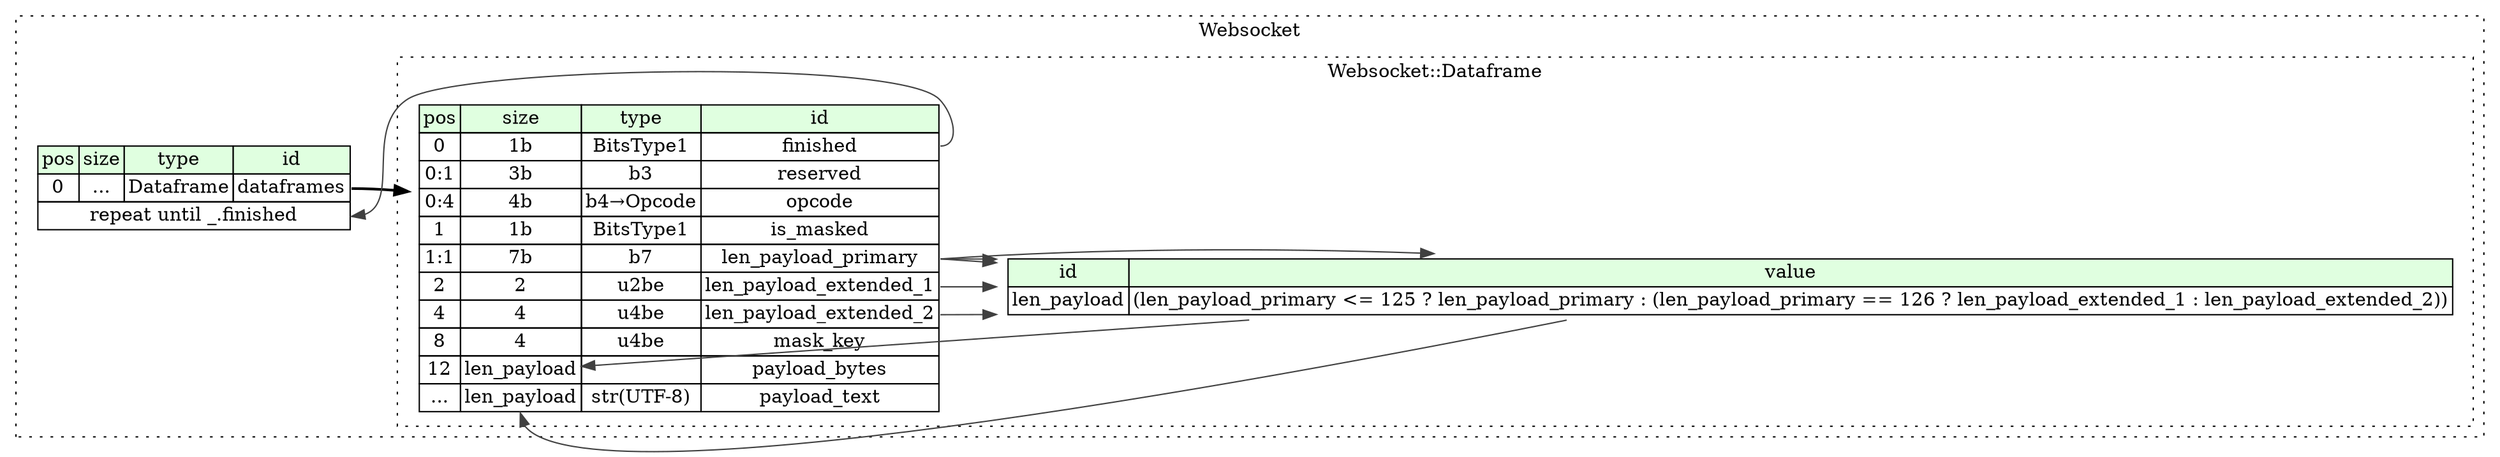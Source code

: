 digraph {
	rankdir=LR;
	node [shape=plaintext];
	subgraph cluster__websocket {
		label="Websocket";
		graph[style=dotted];

		websocket__seq [label=<<TABLE BORDER="0" CELLBORDER="1" CELLSPACING="0">
			<TR><TD BGCOLOR="#E0FFE0">pos</TD><TD BGCOLOR="#E0FFE0">size</TD><TD BGCOLOR="#E0FFE0">type</TD><TD BGCOLOR="#E0FFE0">id</TD></TR>
			<TR><TD PORT="dataframes_pos">0</TD><TD PORT="dataframes_size">...</TD><TD>Dataframe</TD><TD PORT="dataframes_type">dataframes</TD></TR>
			<TR><TD COLSPAN="4" PORT="dataframes__repeat">repeat until _.finished</TD></TR>
		</TABLE>>];
		subgraph cluster__dataframe {
			label="Websocket::Dataframe";
			graph[style=dotted];

			dataframe__seq [label=<<TABLE BORDER="0" CELLBORDER="1" CELLSPACING="0">
				<TR><TD BGCOLOR="#E0FFE0">pos</TD><TD BGCOLOR="#E0FFE0">size</TD><TD BGCOLOR="#E0FFE0">type</TD><TD BGCOLOR="#E0FFE0">id</TD></TR>
				<TR><TD PORT="finished_pos">0</TD><TD PORT="finished_size">1b</TD><TD>BitsType1</TD><TD PORT="finished_type">finished</TD></TR>
				<TR><TD PORT="reserved_pos">0:1</TD><TD PORT="reserved_size">3b</TD><TD>b3</TD><TD PORT="reserved_type">reserved</TD></TR>
				<TR><TD PORT="opcode_pos">0:4</TD><TD PORT="opcode_size">4b</TD><TD>b4→Opcode</TD><TD PORT="opcode_type">opcode</TD></TR>
				<TR><TD PORT="is_masked_pos">1</TD><TD PORT="is_masked_size">1b</TD><TD>BitsType1</TD><TD PORT="is_masked_type">is_masked</TD></TR>
				<TR><TD PORT="len_payload_primary_pos">1:1</TD><TD PORT="len_payload_primary_size">7b</TD><TD>b7</TD><TD PORT="len_payload_primary_type">len_payload_primary</TD></TR>
				<TR><TD PORT="len_payload_extended_1_pos">2</TD><TD PORT="len_payload_extended_1_size">2</TD><TD>u2be</TD><TD PORT="len_payload_extended_1_type">len_payload_extended_1</TD></TR>
				<TR><TD PORT="len_payload_extended_2_pos">4</TD><TD PORT="len_payload_extended_2_size">4</TD><TD>u4be</TD><TD PORT="len_payload_extended_2_type">len_payload_extended_2</TD></TR>
				<TR><TD PORT="mask_key_pos">8</TD><TD PORT="mask_key_size">4</TD><TD>u4be</TD><TD PORT="mask_key_type">mask_key</TD></TR>
				<TR><TD PORT="payload_bytes_pos">12</TD><TD PORT="payload_bytes_size">len_payload</TD><TD></TD><TD PORT="payload_bytes_type">payload_bytes</TD></TR>
				<TR><TD PORT="payload_text_pos">...</TD><TD PORT="payload_text_size">len_payload</TD><TD>str(UTF-8)</TD><TD PORT="payload_text_type">payload_text</TD></TR>
			</TABLE>>];
			dataframe__inst__len_payload [label=<<TABLE BORDER="0" CELLBORDER="1" CELLSPACING="0">
				<TR><TD BGCOLOR="#E0FFE0">id</TD><TD BGCOLOR="#E0FFE0">value</TD></TR>
				<TR><TD>len_payload</TD><TD>(len_payload_primary &lt;= 125 ? len_payload_primary : (len_payload_primary == 126 ? len_payload_extended_1 : len_payload_extended_2))</TD></TR>
			</TABLE>>];
		}
	}
	websocket__seq:dataframes_type -> dataframe__seq [style=bold];
	dataframe__seq:finished_type -> websocket__seq:dataframes__repeat [color="#404040"];
	dataframe__inst__len_payload:len_payload_type -> dataframe__seq:payload_bytes_size [color="#404040"];
	dataframe__inst__len_payload:len_payload_type -> dataframe__seq:payload_text_size [color="#404040"];
	dataframe__seq:len_payload_primary_type -> dataframe__inst__len_payload [color="#404040"];
	dataframe__seq:len_payload_primary_type -> dataframe__inst__len_payload [color="#404040"];
	dataframe__seq:len_payload_primary_type -> dataframe__inst__len_payload [color="#404040"];
	dataframe__seq:len_payload_extended_1_type -> dataframe__inst__len_payload [color="#404040"];
	dataframe__seq:len_payload_extended_2_type -> dataframe__inst__len_payload [color="#404040"];
}
